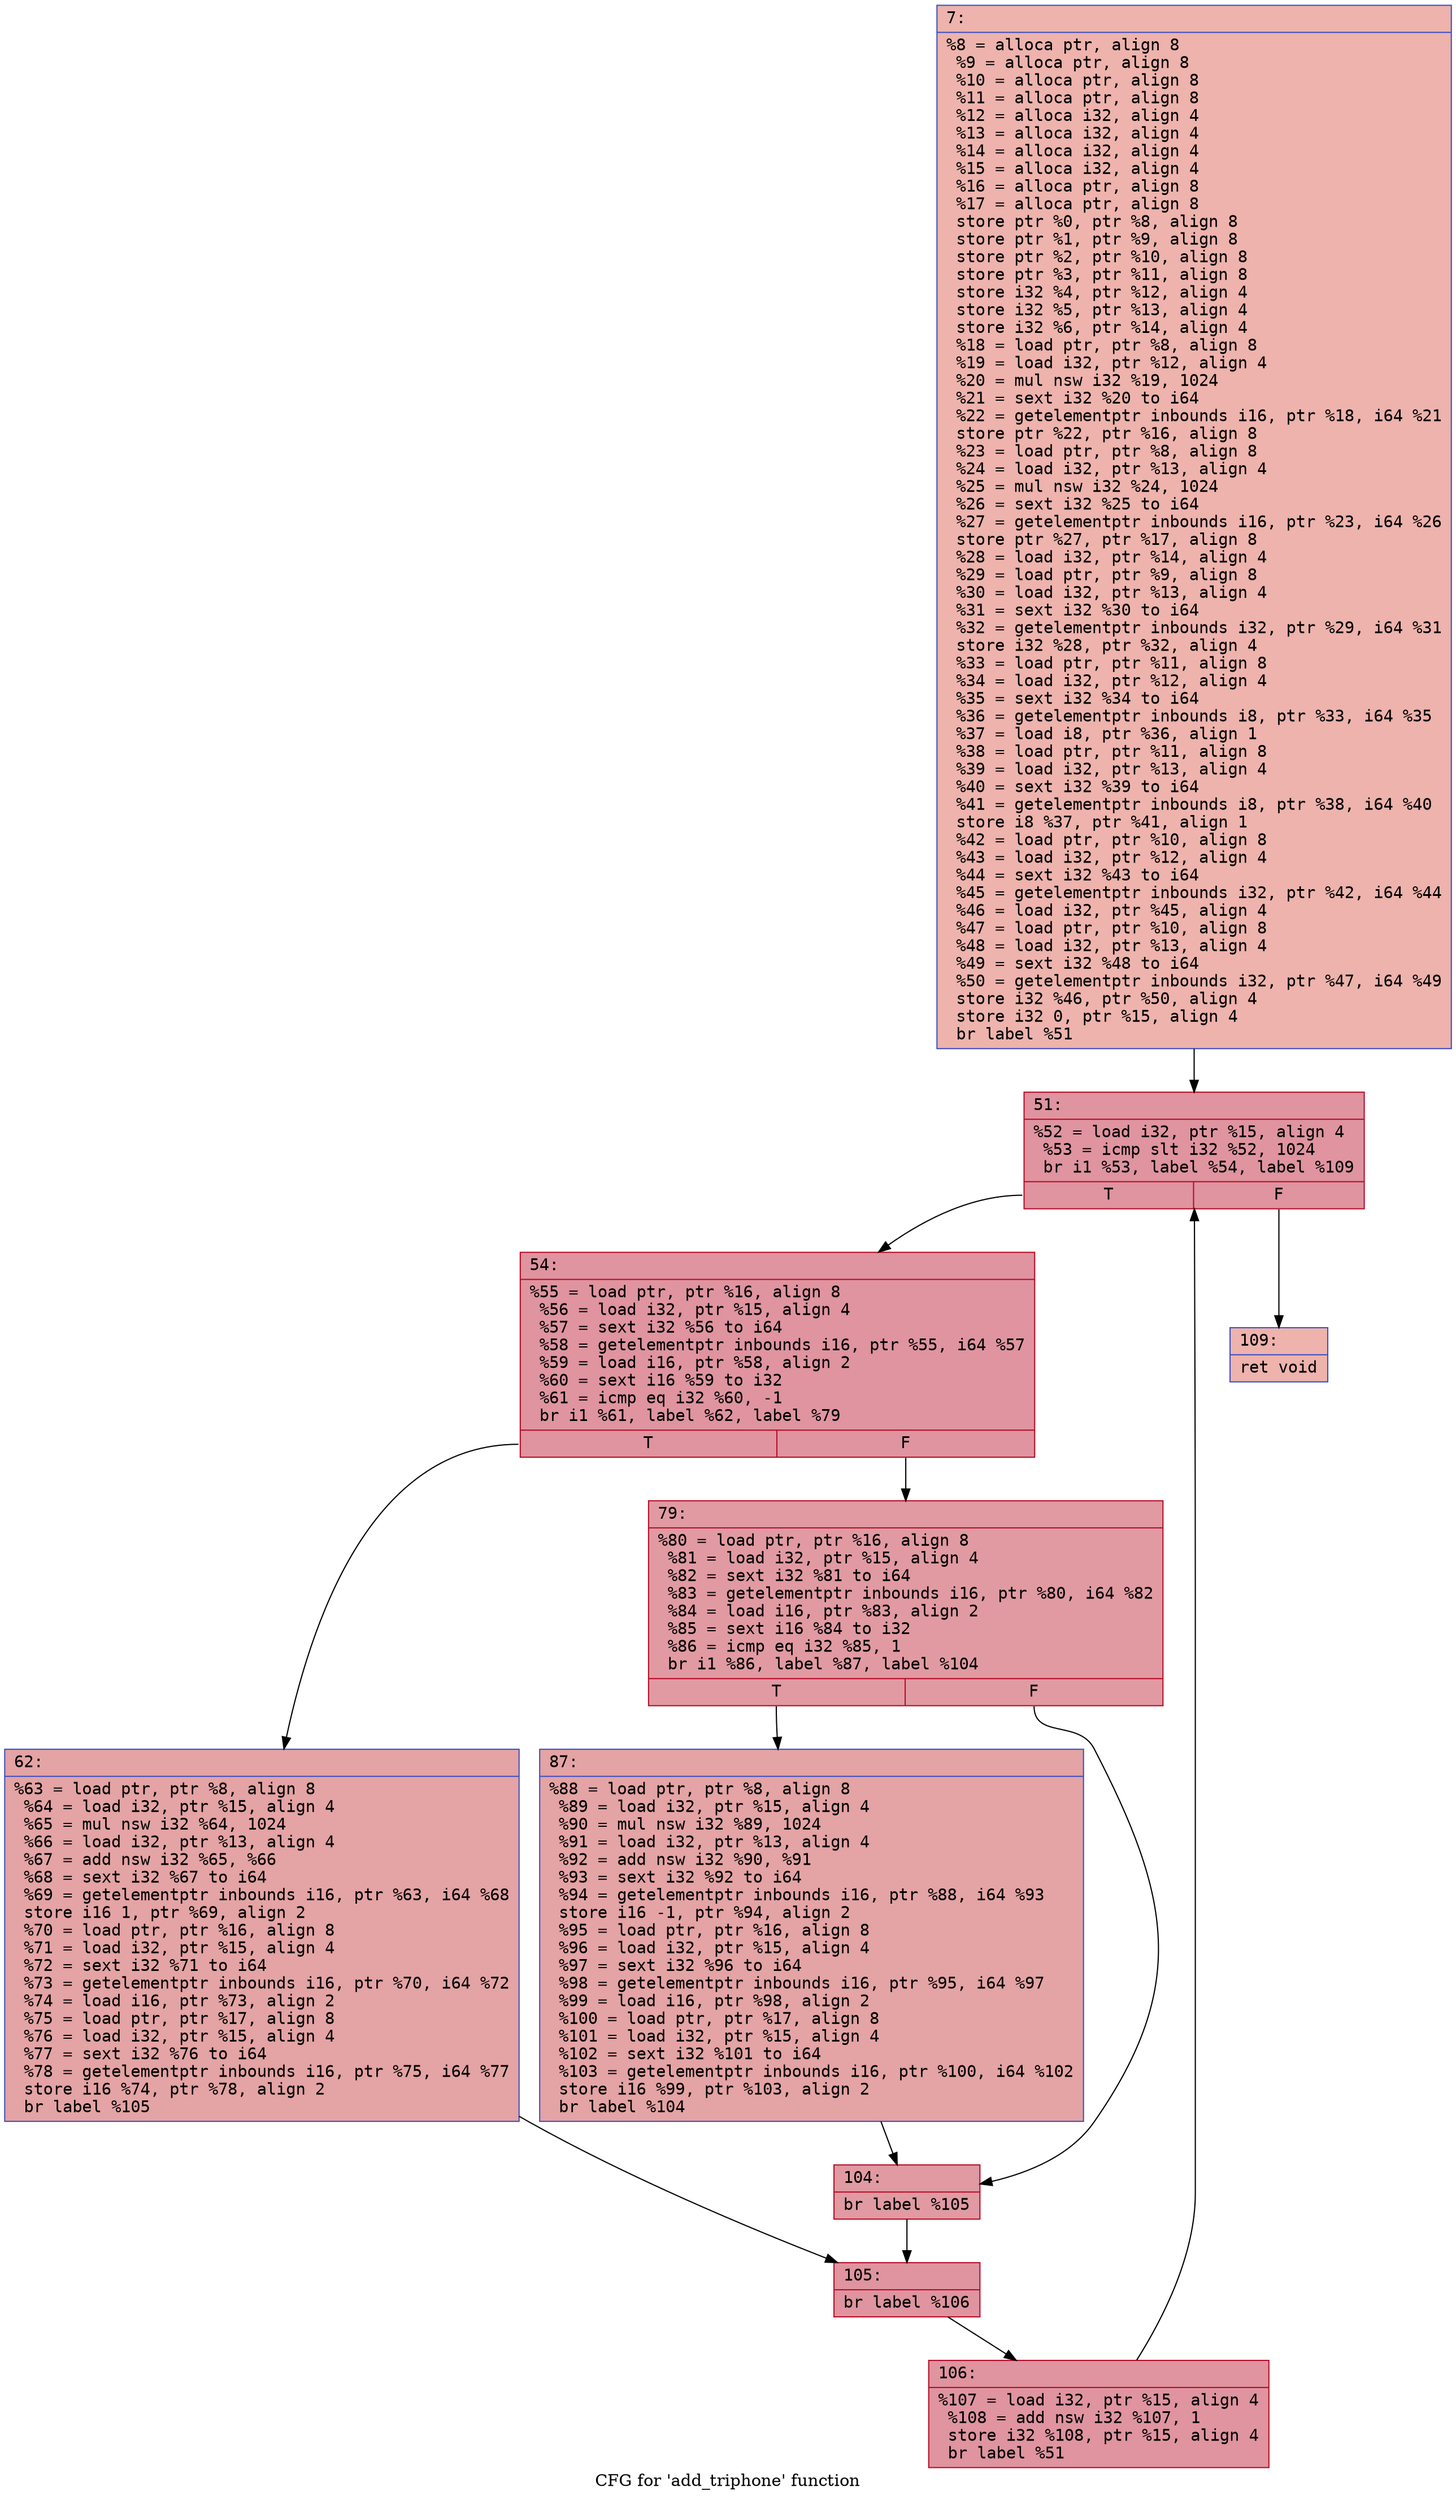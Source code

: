 digraph "CFG for 'add_triphone' function" {
	label="CFG for 'add_triphone' function";

	Node0x600000d35fe0 [shape=record,color="#3d50c3ff", style=filled, fillcolor="#d6524470" fontname="Courier",label="{7:\l|  %8 = alloca ptr, align 8\l  %9 = alloca ptr, align 8\l  %10 = alloca ptr, align 8\l  %11 = alloca ptr, align 8\l  %12 = alloca i32, align 4\l  %13 = alloca i32, align 4\l  %14 = alloca i32, align 4\l  %15 = alloca i32, align 4\l  %16 = alloca ptr, align 8\l  %17 = alloca ptr, align 8\l  store ptr %0, ptr %8, align 8\l  store ptr %1, ptr %9, align 8\l  store ptr %2, ptr %10, align 8\l  store ptr %3, ptr %11, align 8\l  store i32 %4, ptr %12, align 4\l  store i32 %5, ptr %13, align 4\l  store i32 %6, ptr %14, align 4\l  %18 = load ptr, ptr %8, align 8\l  %19 = load i32, ptr %12, align 4\l  %20 = mul nsw i32 %19, 1024\l  %21 = sext i32 %20 to i64\l  %22 = getelementptr inbounds i16, ptr %18, i64 %21\l  store ptr %22, ptr %16, align 8\l  %23 = load ptr, ptr %8, align 8\l  %24 = load i32, ptr %13, align 4\l  %25 = mul nsw i32 %24, 1024\l  %26 = sext i32 %25 to i64\l  %27 = getelementptr inbounds i16, ptr %23, i64 %26\l  store ptr %27, ptr %17, align 8\l  %28 = load i32, ptr %14, align 4\l  %29 = load ptr, ptr %9, align 8\l  %30 = load i32, ptr %13, align 4\l  %31 = sext i32 %30 to i64\l  %32 = getelementptr inbounds i32, ptr %29, i64 %31\l  store i32 %28, ptr %32, align 4\l  %33 = load ptr, ptr %11, align 8\l  %34 = load i32, ptr %12, align 4\l  %35 = sext i32 %34 to i64\l  %36 = getelementptr inbounds i8, ptr %33, i64 %35\l  %37 = load i8, ptr %36, align 1\l  %38 = load ptr, ptr %11, align 8\l  %39 = load i32, ptr %13, align 4\l  %40 = sext i32 %39 to i64\l  %41 = getelementptr inbounds i8, ptr %38, i64 %40\l  store i8 %37, ptr %41, align 1\l  %42 = load ptr, ptr %10, align 8\l  %43 = load i32, ptr %12, align 4\l  %44 = sext i32 %43 to i64\l  %45 = getelementptr inbounds i32, ptr %42, i64 %44\l  %46 = load i32, ptr %45, align 4\l  %47 = load ptr, ptr %10, align 8\l  %48 = load i32, ptr %13, align 4\l  %49 = sext i32 %48 to i64\l  %50 = getelementptr inbounds i32, ptr %47, i64 %49\l  store i32 %46, ptr %50, align 4\l  store i32 0, ptr %15, align 4\l  br label %51\l}"];
	Node0x600000d35fe0 -> Node0x600000d36030[tooltip="7 -> 51\nProbability 100.00%" ];
	Node0x600000d36030 [shape=record,color="#b70d28ff", style=filled, fillcolor="#b70d2870" fontname="Courier",label="{51:\l|  %52 = load i32, ptr %15, align 4\l  %53 = icmp slt i32 %52, 1024\l  br i1 %53, label %54, label %109\l|{<s0>T|<s1>F}}"];
	Node0x600000d36030:s0 -> Node0x600000d36080[tooltip="51 -> 54\nProbability 96.88%" ];
	Node0x600000d36030:s1 -> Node0x600000d362b0[tooltip="51 -> 109\nProbability 3.12%" ];
	Node0x600000d36080 [shape=record,color="#b70d28ff", style=filled, fillcolor="#b70d2870" fontname="Courier",label="{54:\l|  %55 = load ptr, ptr %16, align 8\l  %56 = load i32, ptr %15, align 4\l  %57 = sext i32 %56 to i64\l  %58 = getelementptr inbounds i16, ptr %55, i64 %57\l  %59 = load i16, ptr %58, align 2\l  %60 = sext i16 %59 to i32\l  %61 = icmp eq i32 %60, -1\l  br i1 %61, label %62, label %79\l|{<s0>T|<s1>F}}"];
	Node0x600000d36080:s0 -> Node0x600000d360d0[tooltip="54 -> 62\nProbability 37.50%" ];
	Node0x600000d36080:s1 -> Node0x600000d36120[tooltip="54 -> 79\nProbability 62.50%" ];
	Node0x600000d360d0 [shape=record,color="#3d50c3ff", style=filled, fillcolor="#c32e3170" fontname="Courier",label="{62:\l|  %63 = load ptr, ptr %8, align 8\l  %64 = load i32, ptr %15, align 4\l  %65 = mul nsw i32 %64, 1024\l  %66 = load i32, ptr %13, align 4\l  %67 = add nsw i32 %65, %66\l  %68 = sext i32 %67 to i64\l  %69 = getelementptr inbounds i16, ptr %63, i64 %68\l  store i16 1, ptr %69, align 2\l  %70 = load ptr, ptr %16, align 8\l  %71 = load i32, ptr %15, align 4\l  %72 = sext i32 %71 to i64\l  %73 = getelementptr inbounds i16, ptr %70, i64 %72\l  %74 = load i16, ptr %73, align 2\l  %75 = load ptr, ptr %17, align 8\l  %76 = load i32, ptr %15, align 4\l  %77 = sext i32 %76 to i64\l  %78 = getelementptr inbounds i16, ptr %75, i64 %77\l  store i16 %74, ptr %78, align 2\l  br label %105\l}"];
	Node0x600000d360d0 -> Node0x600000d36210[tooltip="62 -> 105\nProbability 100.00%" ];
	Node0x600000d36120 [shape=record,color="#b70d28ff", style=filled, fillcolor="#bb1b2c70" fontname="Courier",label="{79:\l|  %80 = load ptr, ptr %16, align 8\l  %81 = load i32, ptr %15, align 4\l  %82 = sext i32 %81 to i64\l  %83 = getelementptr inbounds i16, ptr %80, i64 %82\l  %84 = load i16, ptr %83, align 2\l  %85 = sext i16 %84 to i32\l  %86 = icmp eq i32 %85, 1\l  br i1 %86, label %87, label %104\l|{<s0>T|<s1>F}}"];
	Node0x600000d36120:s0 -> Node0x600000d36170[tooltip="79 -> 87\nProbability 50.00%" ];
	Node0x600000d36120:s1 -> Node0x600000d361c0[tooltip="79 -> 104\nProbability 50.00%" ];
	Node0x600000d36170 [shape=record,color="#3d50c3ff", style=filled, fillcolor="#c32e3170" fontname="Courier",label="{87:\l|  %88 = load ptr, ptr %8, align 8\l  %89 = load i32, ptr %15, align 4\l  %90 = mul nsw i32 %89, 1024\l  %91 = load i32, ptr %13, align 4\l  %92 = add nsw i32 %90, %91\l  %93 = sext i32 %92 to i64\l  %94 = getelementptr inbounds i16, ptr %88, i64 %93\l  store i16 -1, ptr %94, align 2\l  %95 = load ptr, ptr %16, align 8\l  %96 = load i32, ptr %15, align 4\l  %97 = sext i32 %96 to i64\l  %98 = getelementptr inbounds i16, ptr %95, i64 %97\l  %99 = load i16, ptr %98, align 2\l  %100 = load ptr, ptr %17, align 8\l  %101 = load i32, ptr %15, align 4\l  %102 = sext i32 %101 to i64\l  %103 = getelementptr inbounds i16, ptr %100, i64 %102\l  store i16 %99, ptr %103, align 2\l  br label %104\l}"];
	Node0x600000d36170 -> Node0x600000d361c0[tooltip="87 -> 104\nProbability 100.00%" ];
	Node0x600000d361c0 [shape=record,color="#b70d28ff", style=filled, fillcolor="#bb1b2c70" fontname="Courier",label="{104:\l|  br label %105\l}"];
	Node0x600000d361c0 -> Node0x600000d36210[tooltip="104 -> 105\nProbability 100.00%" ];
	Node0x600000d36210 [shape=record,color="#b70d28ff", style=filled, fillcolor="#b70d2870" fontname="Courier",label="{105:\l|  br label %106\l}"];
	Node0x600000d36210 -> Node0x600000d36260[tooltip="105 -> 106\nProbability 100.00%" ];
	Node0x600000d36260 [shape=record,color="#b70d28ff", style=filled, fillcolor="#b70d2870" fontname="Courier",label="{106:\l|  %107 = load i32, ptr %15, align 4\l  %108 = add nsw i32 %107, 1\l  store i32 %108, ptr %15, align 4\l  br label %51\l}"];
	Node0x600000d36260 -> Node0x600000d36030[tooltip="106 -> 51\nProbability 100.00%" ];
	Node0x600000d362b0 [shape=record,color="#3d50c3ff", style=filled, fillcolor="#d6524470" fontname="Courier",label="{109:\l|  ret void\l}"];
}
